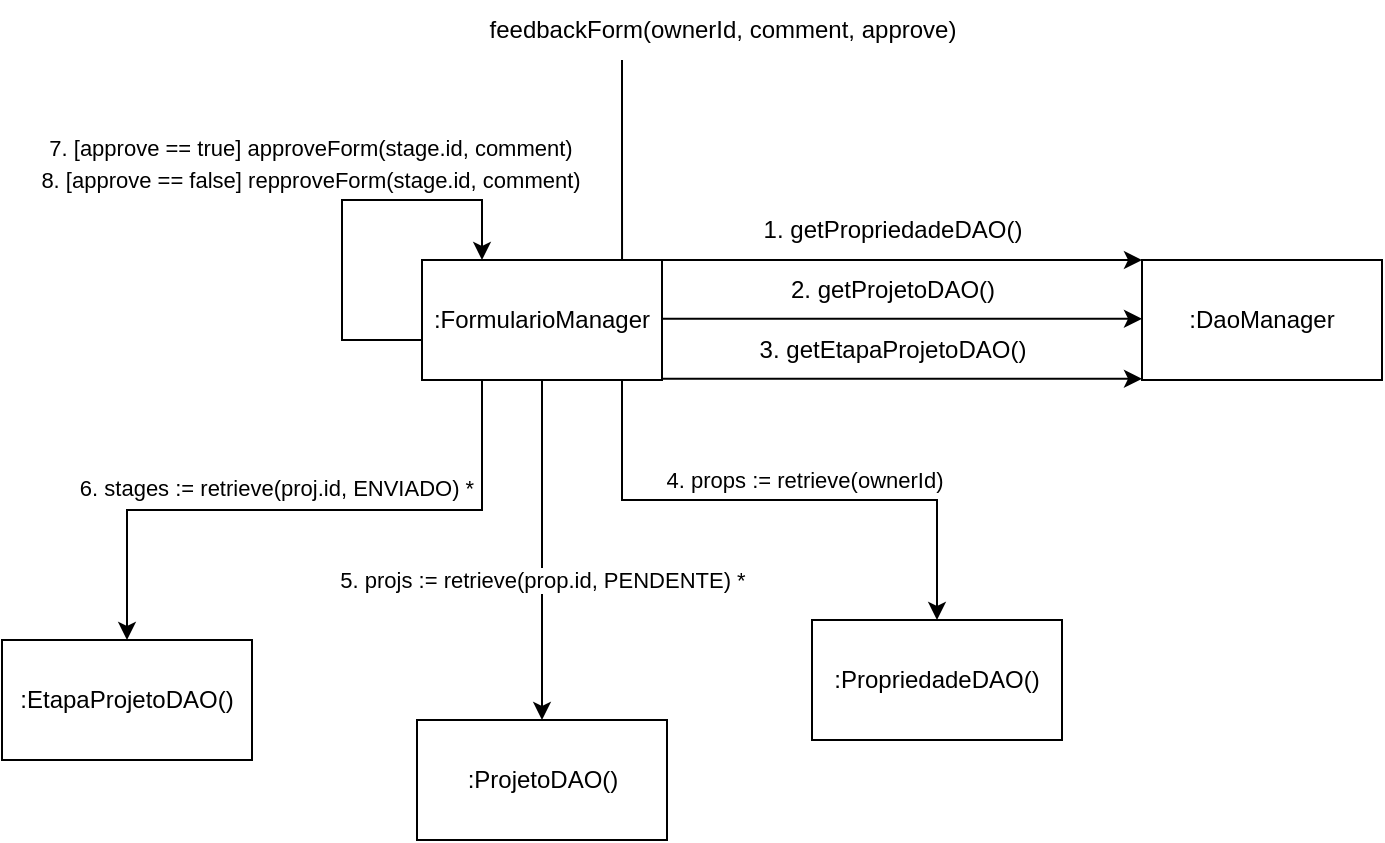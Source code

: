<mxfile version="21.6.8" type="device">
  <diagram name="Página-1" id="cPSNi7r_4B1eX6Dvwcpm">
    <mxGraphModel dx="1182" dy="683" grid="0" gridSize="10" guides="1" tooltips="1" connect="1" arrows="1" fold="1" page="1" pageScale="1" pageWidth="850" pageHeight="1100" math="0" shadow="0">
      <root>
        <mxCell id="0" />
        <mxCell id="1" parent="0" />
        <mxCell id="J08tAfY-yrUdoFLxVI3k-48" style="edgeStyle=orthogonalEdgeStyle;rounded=0;orthogonalLoop=1;jettySize=auto;html=1;endArrow=none;endFill=0;" parent="1" edge="1">
          <mxGeometry relative="1" as="geometry">
            <mxPoint x="400" y="568" as="targetPoint" />
            <mxPoint x="400.026" y="668" as="sourcePoint" />
            <Array as="points">
              <mxPoint x="400" y="628" />
              <mxPoint x="400" y="628" />
            </Array>
          </mxGeometry>
        </mxCell>
        <mxCell id="J08tAfY-yrUdoFLxVI3k-49" style="edgeStyle=orthogonalEdgeStyle;rounded=0;orthogonalLoop=1;jettySize=auto;html=1;exitX=1;exitY=0.5;exitDx=0;exitDy=0;entryX=0;entryY=0.5;entryDx=0;entryDy=0;" parent="1" edge="1">
          <mxGeometry relative="1" as="geometry">
            <mxPoint x="660" y="668" as="targetPoint" />
            <mxPoint x="420" y="668" as="sourcePoint" />
          </mxGeometry>
        </mxCell>
        <mxCell id="J08tAfY-yrUdoFLxVI3k-50" style="edgeStyle=orthogonalEdgeStyle;rounded=0;orthogonalLoop=1;jettySize=auto;html=1;exitX=0.5;exitY=1;exitDx=0;exitDy=0;entryX=0.5;entryY=0;entryDx=0;entryDy=0;" parent="1" source="J08tAfY-yrUdoFLxVI3k-51" target="cv347Kk7mJgYV-cYB38--7" edge="1">
          <mxGeometry relative="1" as="geometry">
            <mxPoint x="360" y="878" as="targetPoint" />
            <Array as="points">
              <mxPoint x="400" y="728" />
              <mxPoint x="400" y="788" />
              <mxPoint x="558" y="788" />
            </Array>
          </mxGeometry>
        </mxCell>
        <mxCell id="cv347Kk7mJgYV-cYB38--10" value="4. props := retrieve(ownerId)" style="edgeLabel;html=1;align=center;verticalAlign=middle;resizable=0;points=[];" vertex="1" connectable="0" parent="J08tAfY-yrUdoFLxVI3k-50">
          <mxGeometry x="-0.059" relative="1" as="geometry">
            <mxPoint x="41" y="-10" as="offset" />
          </mxGeometry>
        </mxCell>
        <mxCell id="cv347Kk7mJgYV-cYB38--13" style="edgeStyle=orthogonalEdgeStyle;rounded=0;orthogonalLoop=1;jettySize=auto;html=1;entryX=0.5;entryY=0;entryDx=0;entryDy=0;" edge="1" parent="1" source="J08tAfY-yrUdoFLxVI3k-51" target="cv347Kk7mJgYV-cYB38--12">
          <mxGeometry relative="1" as="geometry" />
        </mxCell>
        <mxCell id="cv347Kk7mJgYV-cYB38--15" value="5. projs := retrieve(prop.id, PENDENTE) *" style="edgeLabel;html=1;align=center;verticalAlign=middle;resizable=0;points=[];" vertex="1" connectable="0" parent="cv347Kk7mJgYV-cYB38--13">
          <mxGeometry x="0.138" y="1" relative="1" as="geometry">
            <mxPoint x="-1" y="3" as="offset" />
          </mxGeometry>
        </mxCell>
        <mxCell id="cv347Kk7mJgYV-cYB38--18" style="edgeStyle=orthogonalEdgeStyle;rounded=0;orthogonalLoop=1;jettySize=auto;html=1;exitX=0.25;exitY=1;exitDx=0;exitDy=0;" edge="1" parent="1" source="J08tAfY-yrUdoFLxVI3k-51" target="cv347Kk7mJgYV-cYB38--17">
          <mxGeometry relative="1" as="geometry" />
        </mxCell>
        <mxCell id="cv347Kk7mJgYV-cYB38--20" value="6. stages := retrieve(proj.id, ENVIADO) *" style="edgeLabel;html=1;align=center;verticalAlign=middle;resizable=0;points=[];" vertex="1" connectable="0" parent="cv347Kk7mJgYV-cYB38--18">
          <mxGeometry x="0.029" y="2" relative="1" as="geometry">
            <mxPoint x="-10" y="-13" as="offset" />
          </mxGeometry>
        </mxCell>
        <mxCell id="J08tAfY-yrUdoFLxVI3k-51" value=":FormularioManager" style="rounded=0;whiteSpace=wrap;html=1;" parent="1" vertex="1">
          <mxGeometry x="300" y="668" width="120" height="60" as="geometry" />
        </mxCell>
        <mxCell id="J08tAfY-yrUdoFLxVI3k-52" value="feedbackForm(ownerId, comment, approve)" style="text;html=1;align=center;verticalAlign=middle;resizable=0;points=[];autosize=1;strokeColor=none;fillColor=none;" parent="1" vertex="1">
          <mxGeometry x="320" y="538" width="260" height="30" as="geometry" />
        </mxCell>
        <mxCell id="cv347Kk7mJgYV-cYB38--1" value=":DaoManager" style="rounded=0;whiteSpace=wrap;html=1;" vertex="1" parent="1">
          <mxGeometry x="660" y="668" width="120" height="60" as="geometry" />
        </mxCell>
        <mxCell id="cv347Kk7mJgYV-cYB38--2" value="1. getPropriedadeDAO()" style="text;html=1;align=center;verticalAlign=middle;resizable=0;points=[];autosize=1;strokeColor=none;fillColor=none;" vertex="1" parent="1">
          <mxGeometry x="460" y="638" width="150" height="30" as="geometry" />
        </mxCell>
        <mxCell id="cv347Kk7mJgYV-cYB38--3" value="2. getProjetoDAO()" style="text;html=1;align=center;verticalAlign=middle;resizable=0;points=[];autosize=1;strokeColor=none;fillColor=none;" vertex="1" parent="1">
          <mxGeometry x="470" y="668" width="130" height="30" as="geometry" />
        </mxCell>
        <mxCell id="cv347Kk7mJgYV-cYB38--4" style="edgeStyle=orthogonalEdgeStyle;rounded=0;orthogonalLoop=1;jettySize=auto;html=1;exitX=1;exitY=0.5;exitDx=0;exitDy=0;entryX=0;entryY=0.5;entryDx=0;entryDy=0;" edge="1" parent="1">
          <mxGeometry relative="1" as="geometry">
            <mxPoint x="660" y="697.38" as="targetPoint" />
            <mxPoint x="420" y="697.38" as="sourcePoint" />
          </mxGeometry>
        </mxCell>
        <mxCell id="cv347Kk7mJgYV-cYB38--5" style="edgeStyle=orthogonalEdgeStyle;rounded=0;orthogonalLoop=1;jettySize=auto;html=1;exitX=1;exitY=0.5;exitDx=0;exitDy=0;entryX=0;entryY=0.5;entryDx=0;entryDy=0;" edge="1" parent="1">
          <mxGeometry relative="1" as="geometry">
            <mxPoint x="660" y="727.37" as="targetPoint" />
            <mxPoint x="420" y="727.37" as="sourcePoint" />
          </mxGeometry>
        </mxCell>
        <mxCell id="cv347Kk7mJgYV-cYB38--6" value="3. getEtapaProjetoDAO()" style="text;html=1;align=center;verticalAlign=middle;resizable=0;points=[];autosize=1;strokeColor=none;fillColor=none;" vertex="1" parent="1">
          <mxGeometry x="455" y="698" width="160" height="30" as="geometry" />
        </mxCell>
        <mxCell id="cv347Kk7mJgYV-cYB38--7" value=":PropriedadeDAO()" style="rounded=0;whiteSpace=wrap;html=1;" vertex="1" parent="1">
          <mxGeometry x="495" y="848" width="125" height="60" as="geometry" />
        </mxCell>
        <mxCell id="cv347Kk7mJgYV-cYB38--12" value=":ProjetoDAO()" style="rounded=0;whiteSpace=wrap;html=1;" vertex="1" parent="1">
          <mxGeometry x="297.5" y="898" width="125" height="60" as="geometry" />
        </mxCell>
        <mxCell id="cv347Kk7mJgYV-cYB38--17" value=":EtapaProjetoDAO()" style="rounded=0;whiteSpace=wrap;html=1;" vertex="1" parent="1">
          <mxGeometry x="90" y="858" width="125" height="60" as="geometry" />
        </mxCell>
        <mxCell id="cv347Kk7mJgYV-cYB38--22" style="edgeStyle=orthogonalEdgeStyle;rounded=0;orthogonalLoop=1;jettySize=auto;html=1;exitX=0;exitY=0.5;exitDx=0;exitDy=0;entryX=0.25;entryY=0;entryDx=0;entryDy=0;" edge="1" parent="1" source="J08tAfY-yrUdoFLxVI3k-51" target="J08tAfY-yrUdoFLxVI3k-51">
          <mxGeometry relative="1" as="geometry">
            <mxPoint x="300" y="668" as="targetPoint" />
            <Array as="points">
              <mxPoint x="300" y="708" />
              <mxPoint x="260" y="708" />
              <mxPoint x="260" y="638" />
              <mxPoint x="330" y="638" />
            </Array>
          </mxGeometry>
        </mxCell>
        <mxCell id="cv347Kk7mJgYV-cYB38--25" value="7. [approve == true] approveForm(stage.id, comment)" style="edgeLabel;html=1;align=center;verticalAlign=middle;resizable=0;points=[];" vertex="1" connectable="0" parent="cv347Kk7mJgYV-cYB38--22">
          <mxGeometry x="0.154" y="1" relative="1" as="geometry">
            <mxPoint x="-23" y="-25" as="offset" />
          </mxGeometry>
        </mxCell>
        <mxCell id="cv347Kk7mJgYV-cYB38--29" value="8. [approve == false] repproveForm(stage.id, comment)" style="edgeLabel;html=1;align=center;verticalAlign=middle;resizable=0;points=[];" vertex="1" connectable="0" parent="1">
          <mxGeometry x="243.999" y="627.996" as="geometry" />
        </mxCell>
      </root>
    </mxGraphModel>
  </diagram>
</mxfile>
